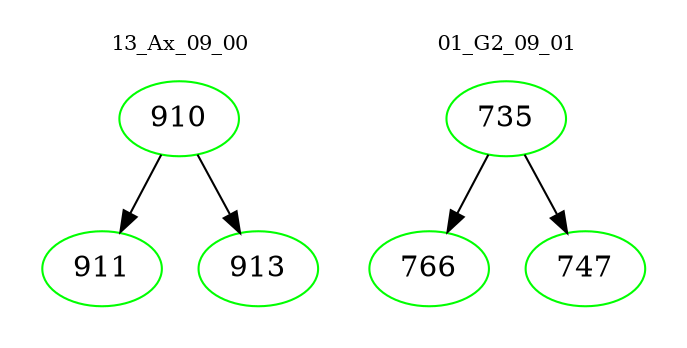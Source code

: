 digraph{
subgraph cluster_0 {
color = white
label = "13_Ax_09_00";
fontsize=10;
T0_910 [label="910", color="green"]
T0_910 -> T0_911 [color="black"]
T0_911 [label="911", color="green"]
T0_910 -> T0_913 [color="black"]
T0_913 [label="913", color="green"]
}
subgraph cluster_1 {
color = white
label = "01_G2_09_01";
fontsize=10;
T1_735 [label="735", color="green"]
T1_735 -> T1_766 [color="black"]
T1_766 [label="766", color="green"]
T1_735 -> T1_747 [color="black"]
T1_747 [label="747", color="green"]
}
}
